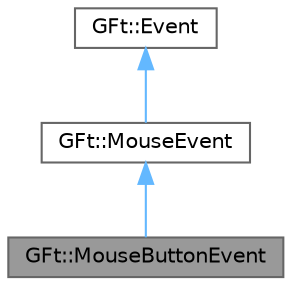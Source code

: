 digraph "GFt::MouseButtonEvent"
{
 // LATEX_PDF_SIZE
  bgcolor="transparent";
  edge [fontname=Helvetica,fontsize=10,labelfontname=Helvetica,labelfontsize=10];
  node [fontname=Helvetica,fontsize=10,shape=box,height=0.2,width=0.4];
  Node1 [id="Node000001",label="GFt::MouseButtonEvent",height=0.2,width=0.4,color="gray40", fillcolor="grey60", style="filled", fontcolor="black",tooltip="鼠标按钮事件基类"];
  Node2 -> Node1 [id="edge1_Node000001_Node000002",dir="back",color="steelblue1",style="solid",tooltip=" "];
  Node2 [id="Node000002",label="GFt::MouseEvent",height=0.2,width=0.4,color="gray40", fillcolor="white", style="filled",URL="$class_g_ft_1_1_mouse_event.html",tooltip="鼠标事件基类"];
  Node3 -> Node2 [id="edge2_Node000002_Node000003",dir="back",color="steelblue1",style="solid",tooltip=" "];
  Node3 [id="Node000003",label="GFt::Event",height=0.2,width=0.4,color="gray40", fillcolor="white", style="filled",URL="$class_g_ft_1_1_event.html",tooltip="事件基类"];
}
